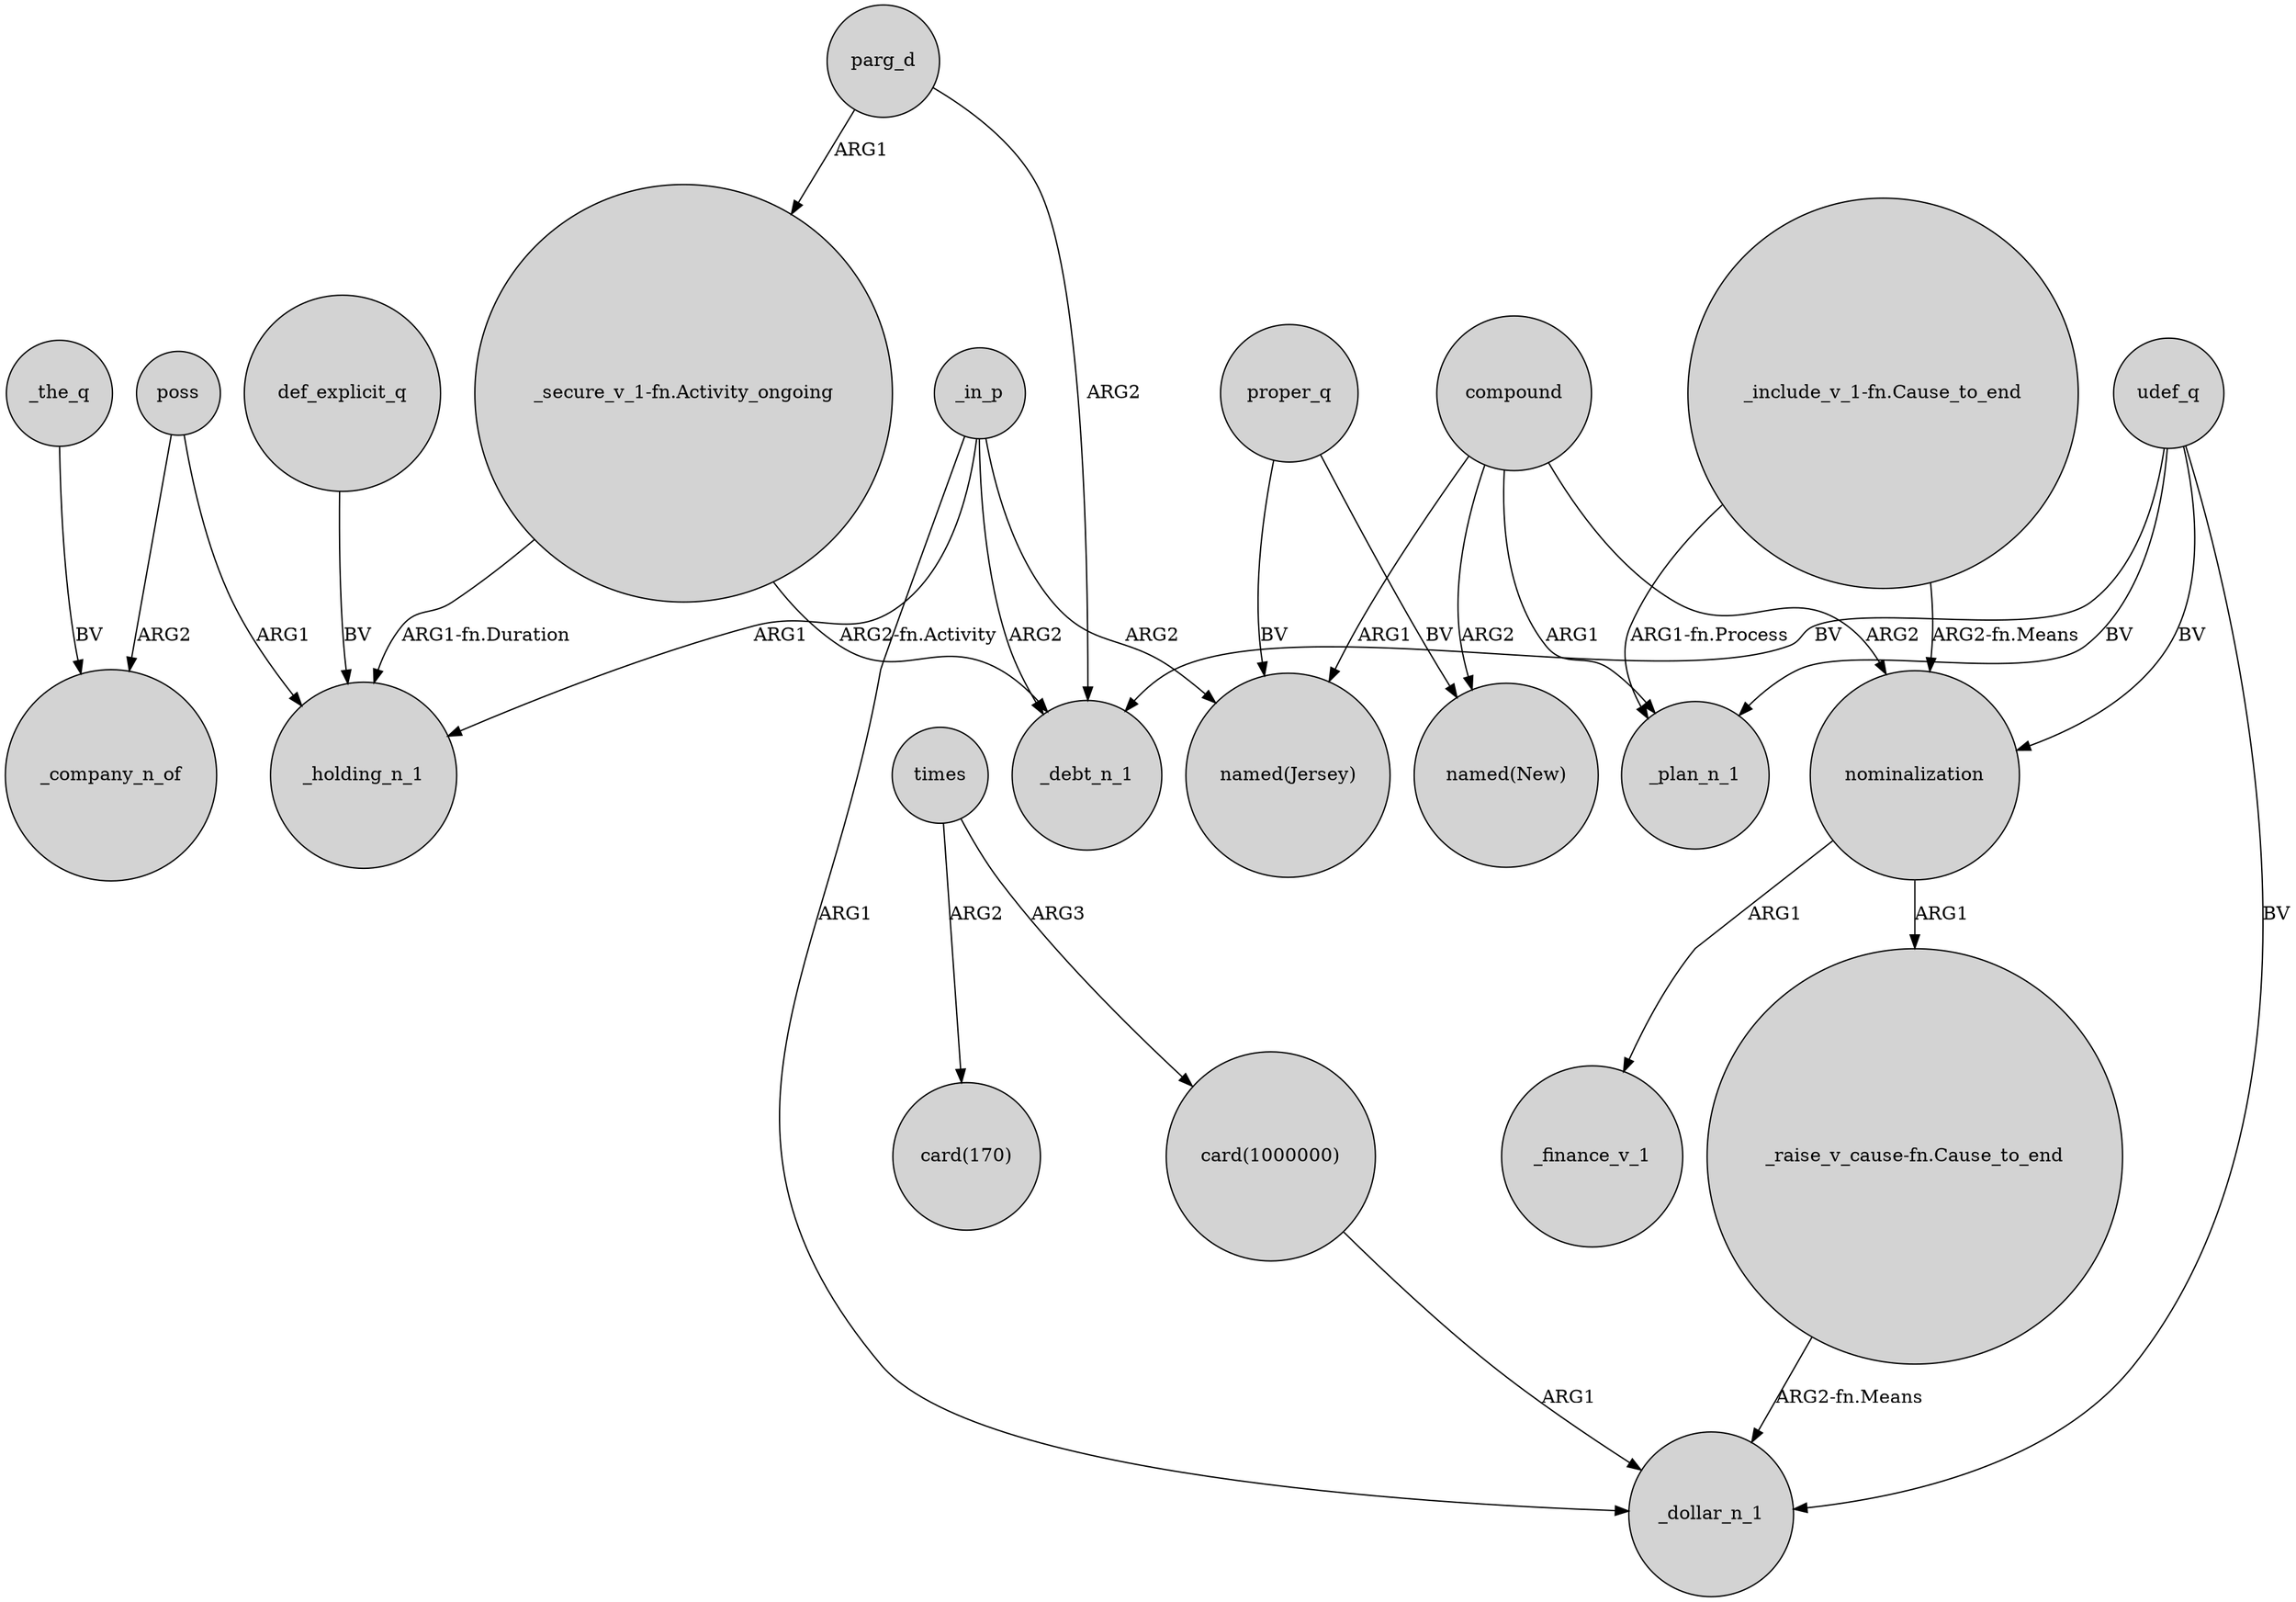 digraph {
	node [shape=circle style=filled]
	parg_d -> "_secure_v_1-fn.Activity_ongoing" [label=ARG1]
	nominalization -> _finance_v_1 [label=ARG1]
	compound -> "named(New)" [label=ARG2]
	"_raise_v_cause-fn.Cause_to_end" -> _dollar_n_1 [label="ARG2-fn.Means"]
	proper_q -> "named(New)" [label=BV]
	udef_q -> nominalization [label=BV]
	proper_q -> "named(Jersey)" [label=BV]
	times -> "card(1000000)" [label=ARG3]
	"_secure_v_1-fn.Activity_ongoing" -> _holding_n_1 [label="ARG1-fn.Duration"]
	"_include_v_1-fn.Cause_to_end" -> _plan_n_1 [label="ARG1-fn.Process"]
	compound -> nominalization [label=ARG2]
	_in_p -> _dollar_n_1 [label=ARG1]
	poss -> _company_n_of [label=ARG2]
	udef_q -> _debt_n_1 [label=BV]
	udef_q -> _dollar_n_1 [label=BV]
	compound -> "named(Jersey)" [label=ARG1]
	"card(1000000)" -> _dollar_n_1 [label=ARG1]
	"_secure_v_1-fn.Activity_ongoing" -> _debt_n_1 [label="ARG2-fn.Activity"]
	_in_p -> _debt_n_1 [label=ARG2]
	"_include_v_1-fn.Cause_to_end" -> nominalization [label="ARG2-fn.Means"]
	def_explicit_q -> _holding_n_1 [label=BV]
	poss -> _holding_n_1 [label=ARG1]
	nominalization -> "_raise_v_cause-fn.Cause_to_end" [label=ARG1]
	times -> "card(170)" [label=ARG2]
	compound -> _plan_n_1 [label=ARG1]
	_in_p -> "named(Jersey)" [label=ARG2]
	_in_p -> _holding_n_1 [label=ARG1]
	parg_d -> _debt_n_1 [label=ARG2]
	_the_q -> _company_n_of [label=BV]
	udef_q -> _plan_n_1 [label=BV]
}
